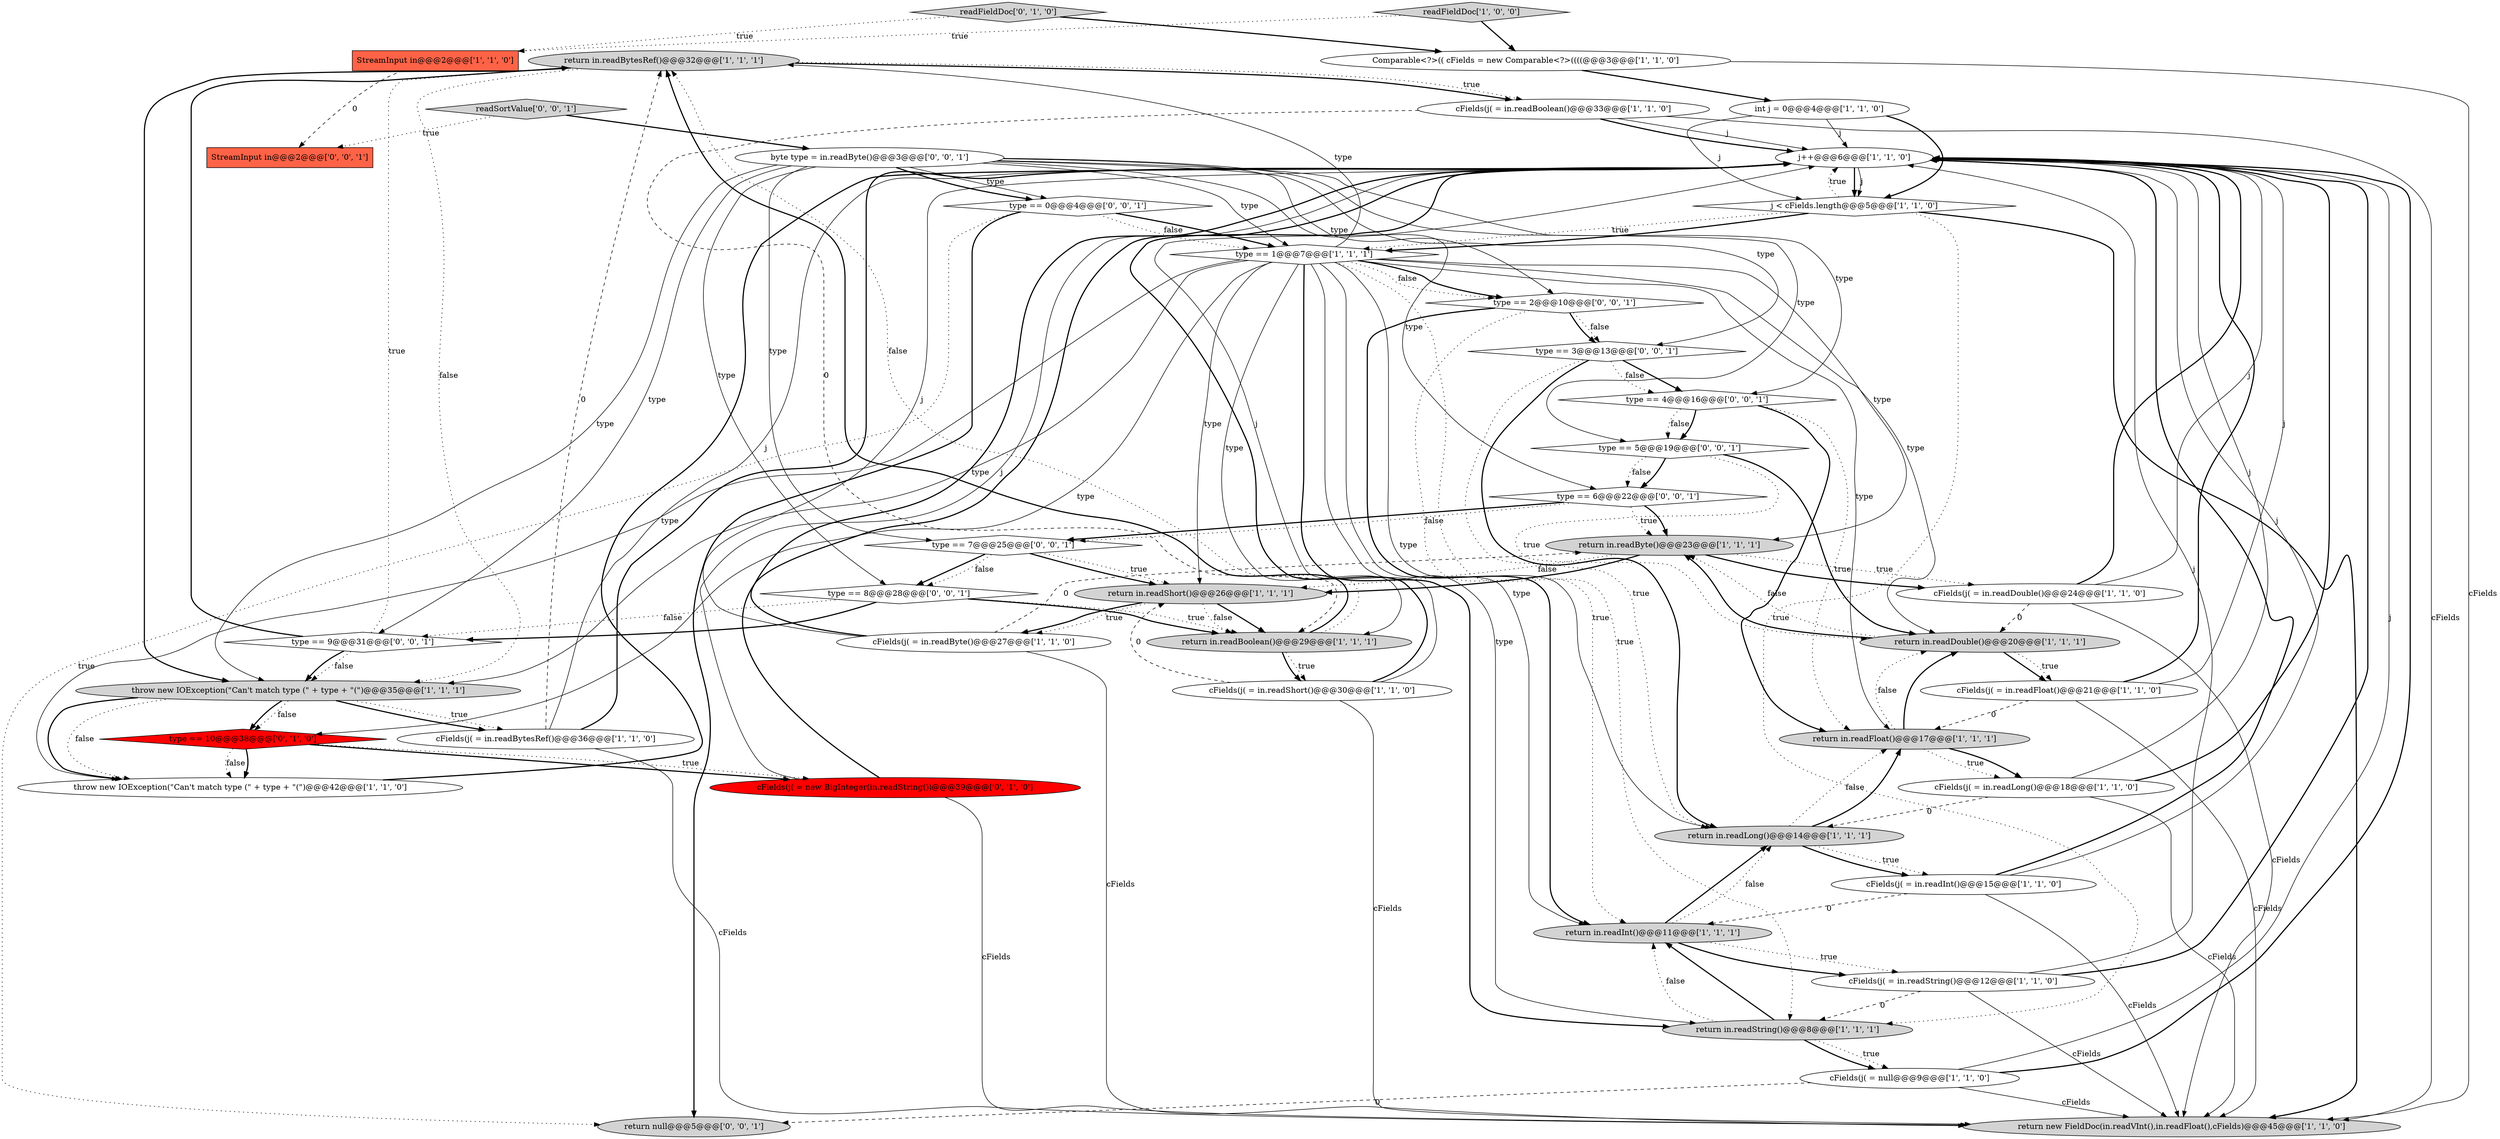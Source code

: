 digraph {
19 [style = filled, label = "return in.readBytesRef()@@@32@@@['1', '1', '1']", fillcolor = lightgray, shape = ellipse image = "AAA0AAABBB1BBB"];
21 [style = filled, label = "int j = 0@@@4@@@['1', '1', '0']", fillcolor = white, shape = ellipse image = "AAA0AAABBB1BBB"];
6 [style = filled, label = "cFields(j( = in.readShort()@@@30@@@['1', '1', '0']", fillcolor = white, shape = ellipse image = "AAA0AAABBB1BBB"];
32 [style = filled, label = "type == 9@@@31@@@['0', '0', '1']", fillcolor = white, shape = diamond image = "AAA0AAABBB3BBB"];
36 [style = filled, label = "return null@@@5@@@['0', '0', '1']", fillcolor = lightgray, shape = ellipse image = "AAA0AAABBB3BBB"];
14 [style = filled, label = "cFields(j( = in.readFloat()@@@21@@@['1', '1', '0']", fillcolor = white, shape = ellipse image = "AAA0AAABBB1BBB"];
22 [style = filled, label = "j++@@@6@@@['1', '1', '0']", fillcolor = white, shape = ellipse image = "AAA0AAABBB1BBB"];
13 [style = filled, label = "return new FieldDoc(in.readVInt(),in.readFloat(),cFields)@@@45@@@['1', '1', '0']", fillcolor = lightgray, shape = ellipse image = "AAA0AAABBB1BBB"];
2 [style = filled, label = "j < cFields.length@@@5@@@['1', '1', '0']", fillcolor = white, shape = diamond image = "AAA0AAABBB1BBB"];
44 [style = filled, label = "type == 5@@@19@@@['0', '0', '1']", fillcolor = white, shape = diamond image = "AAA0AAABBB3BBB"];
42 [style = filled, label = "StreamInput in@@@2@@@['0', '0', '1']", fillcolor = tomato, shape = box image = "AAA0AAABBB3BBB"];
43 [style = filled, label = "type == 0@@@4@@@['0', '0', '1']", fillcolor = white, shape = diamond image = "AAA0AAABBB3BBB"];
11 [style = filled, label = "return in.readByte()@@@23@@@['1', '1', '1']", fillcolor = lightgray, shape = ellipse image = "AAA0AAABBB1BBB"];
23 [style = filled, label = "return in.readInt()@@@11@@@['1', '1', '1']", fillcolor = lightgray, shape = ellipse image = "AAA0AAABBB1BBB"];
15 [style = filled, label = "cFields(j( = in.readBoolean()@@@33@@@['1', '1', '0']", fillcolor = white, shape = ellipse image = "AAA0AAABBB1BBB"];
0 [style = filled, label = "cFields(j( = in.readBytesRef()@@@36@@@['1', '1', '0']", fillcolor = white, shape = ellipse image = "AAA0AAABBB1BBB"];
24 [style = filled, label = "return in.readString()@@@8@@@['1', '1', '1']", fillcolor = lightgray, shape = ellipse image = "AAA0AAABBB1BBB"];
30 [style = filled, label = "cFields(j( = new BigInteger(in.readString())@@@39@@@['0', '1', '0']", fillcolor = red, shape = ellipse image = "AAA1AAABBB2BBB"];
26 [style = filled, label = "cFields(j( = in.readInt()@@@15@@@['1', '1', '0']", fillcolor = white, shape = ellipse image = "AAA0AAABBB1BBB"];
8 [style = filled, label = "cFields(j( = in.readDouble()@@@24@@@['1', '1', '0']", fillcolor = white, shape = ellipse image = "AAA0AAABBB1BBB"];
31 [style = filled, label = "readFieldDoc['0', '1', '0']", fillcolor = lightgray, shape = diamond image = "AAA0AAABBB2BBB"];
9 [style = filled, label = "Comparable<?>(( cFields = new Comparable<?>((((@@@3@@@['1', '1', '0']", fillcolor = white, shape = ellipse image = "AAA0AAABBB1BBB"];
40 [style = filled, label = "type == 4@@@16@@@['0', '0', '1']", fillcolor = white, shape = diamond image = "AAA0AAABBB3BBB"];
33 [style = filled, label = "type == 7@@@25@@@['0', '0', '1']", fillcolor = white, shape = diamond image = "AAA0AAABBB3BBB"];
41 [style = filled, label = "type == 8@@@28@@@['0', '0', '1']", fillcolor = white, shape = diamond image = "AAA0AAABBB3BBB"];
20 [style = filled, label = "return in.readShort()@@@26@@@['1', '1', '1']", fillcolor = lightgray, shape = ellipse image = "AAA0AAABBB1BBB"];
5 [style = filled, label = "cFields(j( = in.readLong()@@@18@@@['1', '1', '0']", fillcolor = white, shape = ellipse image = "AAA0AAABBB1BBB"];
39 [style = filled, label = "type == 2@@@10@@@['0', '0', '1']", fillcolor = white, shape = diamond image = "AAA0AAABBB3BBB"];
25 [style = filled, label = "cFields(j( = null@@@9@@@['1', '1', '0']", fillcolor = white, shape = ellipse image = "AAA0AAABBB1BBB"];
17 [style = filled, label = "throw new IOException(\"Can't match type (\" + type + \"(\")@@@35@@@['1', '1', '1']", fillcolor = lightgray, shape = ellipse image = "AAA0AAABBB1BBB"];
4 [style = filled, label = "return in.readFloat()@@@17@@@['1', '1', '1']", fillcolor = lightgray, shape = ellipse image = "AAA0AAABBB1BBB"];
3 [style = filled, label = "return in.readLong()@@@14@@@['1', '1', '1']", fillcolor = lightgray, shape = ellipse image = "AAA0AAABBB1BBB"];
10 [style = filled, label = "return in.readDouble()@@@20@@@['1', '1', '1']", fillcolor = lightgray, shape = ellipse image = "AAA0AAABBB1BBB"];
16 [style = filled, label = "StreamInput in@@@2@@@['1', '1', '0']", fillcolor = tomato, shape = box image = "AAA0AAABBB1BBB"];
34 [style = filled, label = "type == 6@@@22@@@['0', '0', '1']", fillcolor = white, shape = diamond image = "AAA0AAABBB3BBB"];
1 [style = filled, label = "readFieldDoc['1', '0', '0']", fillcolor = lightgray, shape = diamond image = "AAA0AAABBB1BBB"];
37 [style = filled, label = "readSortValue['0', '0', '1']", fillcolor = lightgray, shape = diamond image = "AAA0AAABBB3BBB"];
29 [style = filled, label = "type == 10@@@38@@@['0', '1', '0']", fillcolor = red, shape = diamond image = "AAA1AAABBB2BBB"];
12 [style = filled, label = "cFields(j( = in.readString()@@@12@@@['1', '1', '0']", fillcolor = white, shape = ellipse image = "AAA0AAABBB1BBB"];
28 [style = filled, label = "cFields(j( = in.readByte()@@@27@@@['1', '1', '0']", fillcolor = white, shape = ellipse image = "AAA0AAABBB1BBB"];
35 [style = filled, label = "type == 3@@@13@@@['0', '0', '1']", fillcolor = white, shape = diamond image = "AAA0AAABBB3BBB"];
18 [style = filled, label = "return in.readBoolean()@@@29@@@['1', '1', '1']", fillcolor = lightgray, shape = ellipse image = "AAA0AAABBB1BBB"];
38 [style = filled, label = "byte type = in.readByte()@@@3@@@['0', '0', '1']", fillcolor = white, shape = ellipse image = "AAA0AAABBB3BBB"];
7 [style = filled, label = "type == 1@@@7@@@['1', '1', '1']", fillcolor = white, shape = diamond image = "AAA0AAABBB1BBB"];
27 [style = filled, label = "throw new IOException(\"Can't match type (\" + type + \"(\")@@@42@@@['1', '1', '0']", fillcolor = white, shape = ellipse image = "AAA0AAABBB1BBB"];
40->4 [style = bold, label=""];
25->22 [style = solid, label="j"];
0->22 [style = solid, label="j"];
38->44 [style = solid, label="type"];
7->17 [style = solid, label="type"];
8->10 [style = dashed, label="0"];
25->22 [style = bold, label=""];
29->30 [style = bold, label=""];
2->22 [style = dotted, label="true"];
6->22 [style = bold, label=""];
31->9 [style = bold, label=""];
24->25 [style = dotted, label="true"];
3->4 [style = dotted, label="false"];
0->19 [style = dashed, label="0"];
7->18 [style = solid, label="type"];
8->22 [style = solid, label="j"];
44->10 [style = dotted, label="true"];
3->4 [style = bold, label=""];
26->22 [style = bold, label=""];
21->2 [style = bold, label=""];
11->20 [style = dotted, label="false"];
21->22 [style = solid, label="j"];
38->43 [style = solid, label="type"];
25->36 [style = dashed, label="0"];
37->38 [style = bold, label=""];
7->4 [style = solid, label="type"];
6->22 [style = solid, label="j"];
39->23 [style = bold, label=""];
12->24 [style = dashed, label="0"];
9->21 [style = bold, label=""];
11->8 [style = dotted, label="true"];
23->12 [style = bold, label=""];
7->23 [style = solid, label="type"];
17->27 [style = bold, label=""];
19->15 [style = bold, label=""];
4->10 [style = dotted, label="false"];
12->22 [style = bold, label=""];
10->11 [style = bold, label=""];
41->32 [style = bold, label=""];
10->14 [style = bold, label=""];
6->20 [style = dashed, label="0"];
2->24 [style = dotted, label="true"];
14->22 [style = solid, label="j"];
28->11 [style = dashed, label="0"];
8->13 [style = solid, label="cFields"];
34->33 [style = bold, label=""];
14->22 [style = bold, label=""];
18->19 [style = bold, label=""];
3->26 [style = dotted, label="true"];
15->22 [style = solid, label="j"];
33->41 [style = bold, label=""];
23->3 [style = bold, label=""];
7->10 [style = solid, label="type"];
27->22 [style = bold, label=""];
8->22 [style = bold, label=""];
26->23 [style = dashed, label="0"];
18->6 [style = dotted, label="true"];
15->13 [style = solid, label="cFields"];
20->18 [style = bold, label=""];
29->27 [style = bold, label=""];
35->40 [style = bold, label=""];
7->24 [style = bold, label=""];
6->13 [style = solid, label="cFields"];
32->17 [style = dotted, label="false"];
43->7 [style = dotted, label="false"];
39->35 [style = bold, label=""];
40->44 [style = dotted, label="false"];
30->22 [style = solid, label="j"];
44->34 [style = bold, label=""];
21->2 [style = solid, label="j"];
18->19 [style = dotted, label="false"];
11->8 [style = bold, label=""];
7->19 [style = solid, label="type"];
5->22 [style = bold, label=""];
32->17 [style = bold, label=""];
38->39 [style = solid, label="type"];
4->10 [style = bold, label=""];
4->5 [style = dotted, label="true"];
17->29 [style = dotted, label="false"];
22->2 [style = bold, label=""];
35->3 [style = bold, label=""];
28->22 [style = solid, label="j"];
26->22 [style = solid, label="j"];
7->27 [style = solid, label="type"];
16->42 [style = dashed, label="0"];
43->36 [style = bold, label=""];
34->11 [style = dotted, label="true"];
40->4 [style = dotted, label="true"];
3->26 [style = bold, label=""];
38->33 [style = solid, label="type"];
38->17 [style = solid, label="type"];
22->2 [style = solid, label="j"];
19->17 [style = bold, label=""];
19->17 [style = dotted, label="false"];
32->19 [style = bold, label=""];
23->3 [style = dotted, label="false"];
19->15 [style = dotted, label="true"];
33->41 [style = dotted, label="false"];
28->13 [style = solid, label="cFields"];
1->9 [style = bold, label=""];
14->4 [style = dashed, label="0"];
15->22 [style = bold, label=""];
43->7 [style = bold, label=""];
5->13 [style = solid, label="cFields"];
39->23 [style = dotted, label="true"];
44->34 [style = dotted, label="false"];
17->0 [style = bold, label=""];
18->6 [style = bold, label=""];
7->39 [style = bold, label=""];
24->25 [style = bold, label=""];
29->27 [style = dotted, label="false"];
9->13 [style = solid, label="cFields"];
25->13 [style = solid, label="cFields"];
7->39 [style = dotted, label="false"];
1->16 [style = dotted, label="true"];
37->42 [style = dotted, label="true"];
24->23 [style = dotted, label="false"];
43->36 [style = dotted, label="true"];
4->5 [style = bold, label=""];
41->18 [style = bold, label=""];
7->24 [style = solid, label="type"];
28->22 [style = bold, label=""];
38->43 [style = bold, label=""];
30->13 [style = solid, label="cFields"];
40->44 [style = bold, label=""];
24->23 [style = bold, label=""];
11->20 [style = bold, label=""];
17->0 [style = dotted, label="true"];
30->22 [style = bold, label=""];
33->20 [style = bold, label=""];
26->13 [style = solid, label="cFields"];
5->3 [style = dashed, label="0"];
12->13 [style = solid, label="cFields"];
38->41 [style = solid, label="type"];
35->3 [style = dotted, label="true"];
20->28 [style = bold, label=""];
7->20 [style = solid, label="type"];
7->11 [style = solid, label="type"];
44->10 [style = bold, label=""];
38->40 [style = solid, label="type"];
38->32 [style = solid, label="type"];
15->18 [style = dashed, label="0"];
41->18 [style = dotted, label="true"];
17->27 [style = dotted, label="false"];
38->7 [style = solid, label="type"];
41->32 [style = dotted, label="false"];
31->16 [style = dotted, label="true"];
7->24 [style = dotted, label="true"];
34->11 [style = bold, label=""];
33->20 [style = dotted, label="true"];
2->13 [style = bold, label=""];
10->14 [style = dotted, label="true"];
0->13 [style = solid, label="cFields"];
35->40 [style = dotted, label="false"];
38->34 [style = solid, label="type"];
7->29 [style = solid, label="type"];
10->11 [style = dotted, label="false"];
39->35 [style = dotted, label="false"];
14->13 [style = solid, label="cFields"];
20->28 [style = dotted, label="true"];
12->22 [style = solid, label="j"];
0->22 [style = bold, label=""];
5->22 [style = solid, label="j"];
2->7 [style = dotted, label="true"];
38->35 [style = solid, label="type"];
29->30 [style = dotted, label="true"];
7->3 [style = solid, label="type"];
20->18 [style = dotted, label="false"];
2->7 [style = bold, label=""];
23->12 [style = dotted, label="true"];
17->29 [style = bold, label=""];
34->33 [style = dotted, label="false"];
32->19 [style = dotted, label="true"];
}
